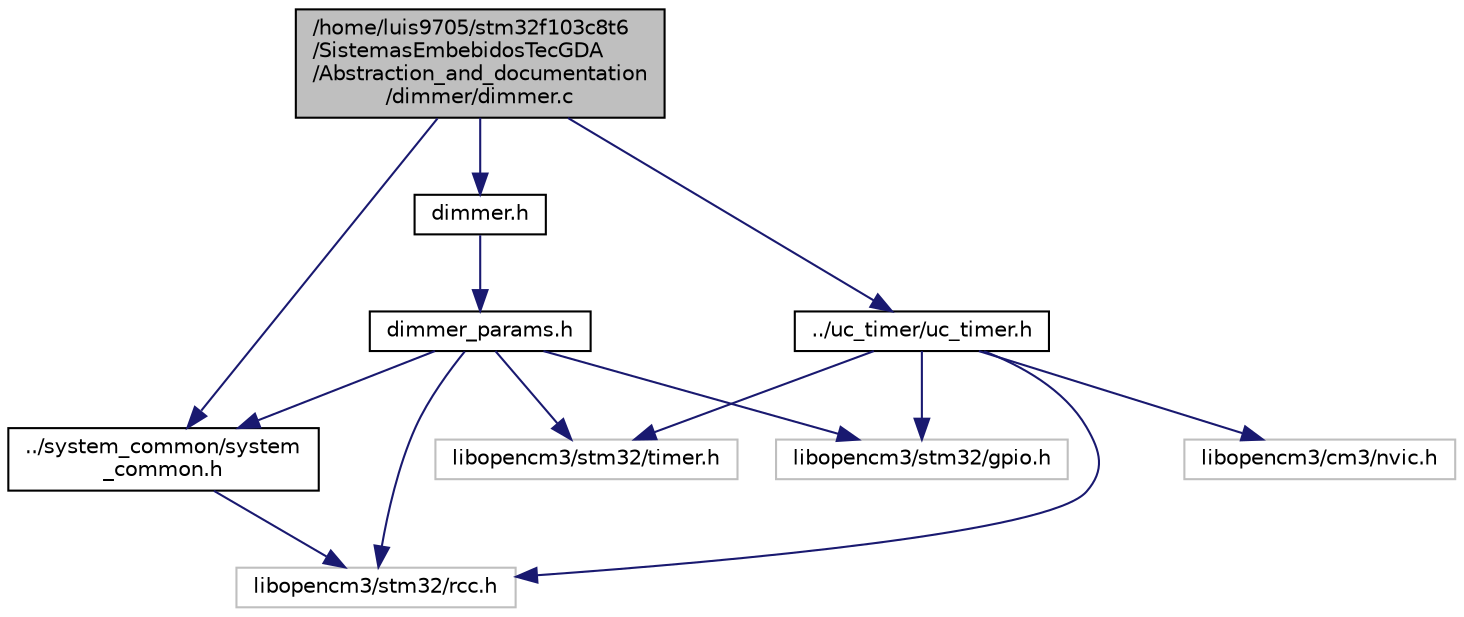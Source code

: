 digraph "/home/luis9705/stm32f103c8t6/SistemasEmbebidosTecGDA/Abstraction_and_documentation/dimmer/dimmer.c"
{
  edge [fontname="Helvetica",fontsize="10",labelfontname="Helvetica",labelfontsize="10"];
  node [fontname="Helvetica",fontsize="10",shape=record];
  Node0 [label="/home/luis9705/stm32f103c8t6\l/SistemasEmbebidosTecGDA\l/Abstraction_and_documentation\l/dimmer/dimmer.c",height=0.2,width=0.4,color="black", fillcolor="grey75", style="filled", fontcolor="black"];
  Node0 -> Node1 [color="midnightblue",fontsize="10",style="solid"];
  Node1 [label="dimmer.h",height=0.2,width=0.4,color="black", fillcolor="white", style="filled",URL="$dimmer_8h_source.html"];
  Node1 -> Node2 [color="midnightblue",fontsize="10",style="solid"];
  Node2 [label="dimmer_params.h",height=0.2,width=0.4,color="black", fillcolor="white", style="filled",URL="$dimmer__params_8h_source.html"];
  Node2 -> Node3 [color="midnightblue",fontsize="10",style="solid"];
  Node3 [label="libopencm3/stm32/timer.h",height=0.2,width=0.4,color="grey75", fillcolor="white", style="filled"];
  Node2 -> Node4 [color="midnightblue",fontsize="10",style="solid"];
  Node4 [label="libopencm3/stm32/rcc.h",height=0.2,width=0.4,color="grey75", fillcolor="white", style="filled"];
  Node2 -> Node5 [color="midnightblue",fontsize="10",style="solid"];
  Node5 [label="libopencm3/stm32/gpio.h",height=0.2,width=0.4,color="grey75", fillcolor="white", style="filled"];
  Node2 -> Node6 [color="midnightblue",fontsize="10",style="solid"];
  Node6 [label="../system_common/system\l_common.h",height=0.2,width=0.4,color="black", fillcolor="white", style="filled",URL="$system__common_8h_source.html"];
  Node6 -> Node4 [color="midnightblue",fontsize="10",style="solid"];
  Node0 -> Node7 [color="midnightblue",fontsize="10",style="solid"];
  Node7 [label="../uc_timer/uc_timer.h",height=0.2,width=0.4,color="black", fillcolor="white", style="filled",URL="$uc__timer_8h_source.html"];
  Node7 -> Node3 [color="midnightblue",fontsize="10",style="solid"];
  Node7 -> Node8 [color="midnightblue",fontsize="10",style="solid"];
  Node8 [label="libopencm3/cm3/nvic.h",height=0.2,width=0.4,color="grey75", fillcolor="white", style="filled"];
  Node7 -> Node4 [color="midnightblue",fontsize="10",style="solid"];
  Node7 -> Node5 [color="midnightblue",fontsize="10",style="solid"];
  Node0 -> Node6 [color="midnightblue",fontsize="10",style="solid"];
}
